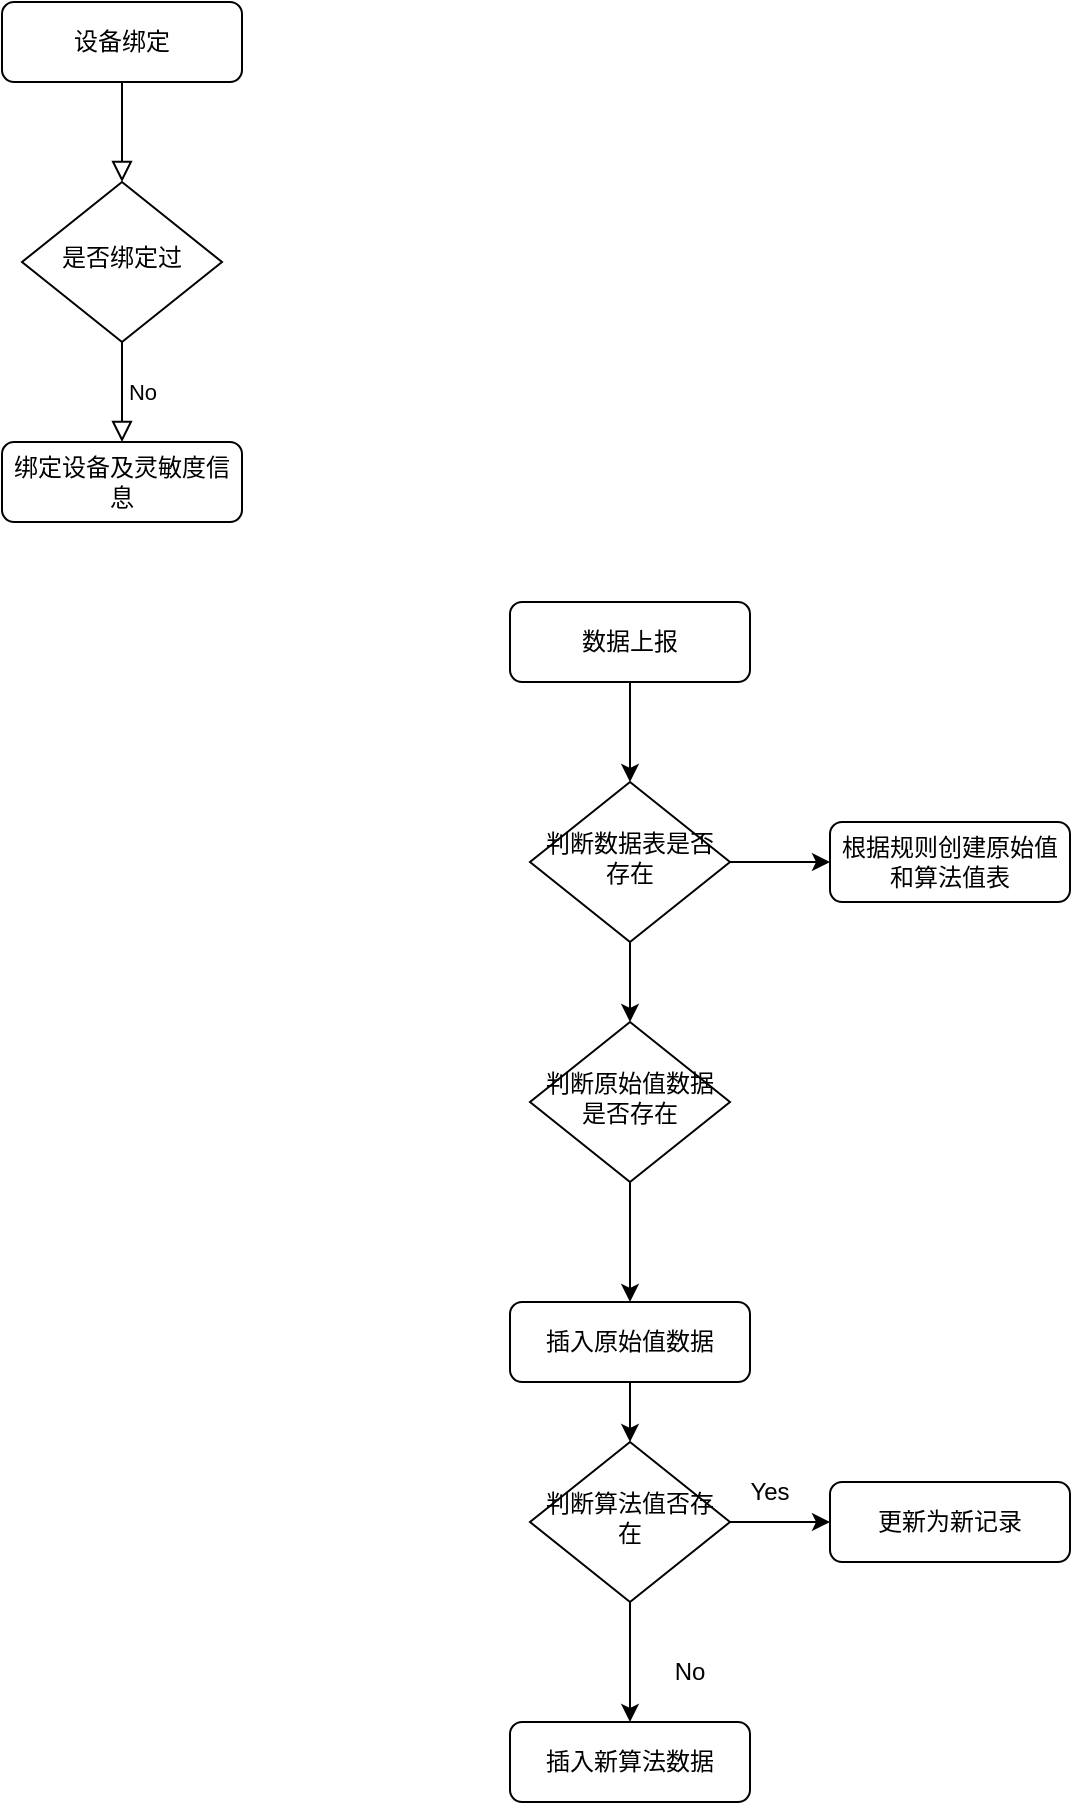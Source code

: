 <mxfile version="21.3.7" type="github">
  <diagram id="C5RBs43oDa-KdzZeNtuy" name="Page-1">
    <mxGraphModel dx="1434" dy="764" grid="1" gridSize="10" guides="1" tooltips="1" connect="1" arrows="1" fold="1" page="1" pageScale="1" pageWidth="827" pageHeight="1169" math="0" shadow="0">
      <root>
        <mxCell id="WIyWlLk6GJQsqaUBKTNV-0" />
        <mxCell id="WIyWlLk6GJQsqaUBKTNV-1" parent="WIyWlLk6GJQsqaUBKTNV-0" />
        <mxCell id="WIyWlLk6GJQsqaUBKTNV-2" value="" style="rounded=0;html=1;jettySize=auto;orthogonalLoop=1;fontSize=11;endArrow=block;endFill=0;endSize=8;strokeWidth=1;shadow=0;labelBackgroundColor=none;edgeStyle=orthogonalEdgeStyle;" parent="WIyWlLk6GJQsqaUBKTNV-1" source="WIyWlLk6GJQsqaUBKTNV-3" target="WIyWlLk6GJQsqaUBKTNV-6" edge="1">
          <mxGeometry relative="1" as="geometry" />
        </mxCell>
        <mxCell id="WIyWlLk6GJQsqaUBKTNV-3" value="设备绑定" style="rounded=1;whiteSpace=wrap;html=1;fontSize=12;glass=0;strokeWidth=1;shadow=0;" parent="WIyWlLk6GJQsqaUBKTNV-1" vertex="1">
          <mxGeometry x="160" y="30" width="120" height="40" as="geometry" />
        </mxCell>
        <mxCell id="WIyWlLk6GJQsqaUBKTNV-5" value="No" style="edgeStyle=orthogonalEdgeStyle;rounded=0;html=1;jettySize=auto;orthogonalLoop=1;fontSize=11;endArrow=block;endFill=0;endSize=8;strokeWidth=1;shadow=0;labelBackgroundColor=none;" parent="WIyWlLk6GJQsqaUBKTNV-1" source="WIyWlLk6GJQsqaUBKTNV-6" target="WIyWlLk6GJQsqaUBKTNV-7" edge="1">
          <mxGeometry y="10" relative="1" as="geometry">
            <mxPoint as="offset" />
          </mxGeometry>
        </mxCell>
        <mxCell id="WIyWlLk6GJQsqaUBKTNV-6" value="是否绑定过" style="rhombus;whiteSpace=wrap;html=1;shadow=0;fontFamily=Helvetica;fontSize=12;align=center;strokeWidth=1;spacing=6;spacingTop=-4;" parent="WIyWlLk6GJQsqaUBKTNV-1" vertex="1">
          <mxGeometry x="170" y="120" width="100" height="80" as="geometry" />
        </mxCell>
        <mxCell id="WIyWlLk6GJQsqaUBKTNV-7" value="绑定设备及灵敏度信息" style="rounded=1;whiteSpace=wrap;html=1;fontSize=12;glass=0;strokeWidth=1;shadow=0;" parent="WIyWlLk6GJQsqaUBKTNV-1" vertex="1">
          <mxGeometry x="160" y="250" width="120" height="40" as="geometry" />
        </mxCell>
        <mxCell id="b91pADQjcffzIh32jjMo-23" value="" style="edgeStyle=orthogonalEdgeStyle;rounded=0;orthogonalLoop=1;jettySize=auto;html=1;" edge="1" parent="WIyWlLk6GJQsqaUBKTNV-1" source="b91pADQjcffzIh32jjMo-1" target="b91pADQjcffzIh32jjMo-4">
          <mxGeometry relative="1" as="geometry" />
        </mxCell>
        <mxCell id="b91pADQjcffzIh32jjMo-1" value="数据上报" style="rounded=1;whiteSpace=wrap;html=1;fontSize=12;glass=0;strokeWidth=1;shadow=0;" vertex="1" parent="WIyWlLk6GJQsqaUBKTNV-1">
          <mxGeometry x="414" y="330" width="120" height="40" as="geometry" />
        </mxCell>
        <mxCell id="b91pADQjcffzIh32jjMo-22" value="" style="edgeStyle=orthogonalEdgeStyle;rounded=0;orthogonalLoop=1;jettySize=auto;html=1;" edge="1" parent="WIyWlLk6GJQsqaUBKTNV-1" source="b91pADQjcffzIh32jjMo-4" target="b91pADQjcffzIh32jjMo-8">
          <mxGeometry relative="1" as="geometry" />
        </mxCell>
        <mxCell id="b91pADQjcffzIh32jjMo-24" value="" style="edgeStyle=orthogonalEdgeStyle;rounded=0;orthogonalLoop=1;jettySize=auto;html=1;" edge="1" parent="WIyWlLk6GJQsqaUBKTNV-1" source="b91pADQjcffzIh32jjMo-4" target="b91pADQjcffzIh32jjMo-5">
          <mxGeometry relative="1" as="geometry" />
        </mxCell>
        <mxCell id="b91pADQjcffzIh32jjMo-4" value="判断数据表是否存在" style="rhombus;whiteSpace=wrap;html=1;shadow=0;fontFamily=Helvetica;fontSize=12;align=center;strokeWidth=1;spacing=6;spacingTop=-4;" vertex="1" parent="WIyWlLk6GJQsqaUBKTNV-1">
          <mxGeometry x="424" y="420" width="100" height="80" as="geometry" />
        </mxCell>
        <mxCell id="b91pADQjcffzIh32jjMo-5" value="根据规则创建原始值和算法值表" style="rounded=1;whiteSpace=wrap;html=1;fontSize=12;glass=0;strokeWidth=1;shadow=0;" vertex="1" parent="WIyWlLk6GJQsqaUBKTNV-1">
          <mxGeometry x="574" y="440" width="120" height="40" as="geometry" />
        </mxCell>
        <mxCell id="b91pADQjcffzIh32jjMo-21" value="" style="edgeStyle=orthogonalEdgeStyle;rounded=0;orthogonalLoop=1;jettySize=auto;html=1;" edge="1" parent="WIyWlLk6GJQsqaUBKTNV-1" source="b91pADQjcffzIh32jjMo-8" target="b91pADQjcffzIh32jjMo-9">
          <mxGeometry relative="1" as="geometry" />
        </mxCell>
        <mxCell id="b91pADQjcffzIh32jjMo-8" value="判断原始值数据是否存在" style="rhombus;whiteSpace=wrap;html=1;shadow=0;fontFamily=Helvetica;fontSize=12;align=center;strokeWidth=1;spacing=6;spacingTop=-4;" vertex="1" parent="WIyWlLk6GJQsqaUBKTNV-1">
          <mxGeometry x="424" y="540" width="100" height="80" as="geometry" />
        </mxCell>
        <mxCell id="b91pADQjcffzIh32jjMo-12" value="" style="edgeStyle=orthogonalEdgeStyle;rounded=0;orthogonalLoop=1;jettySize=auto;html=1;" edge="1" parent="WIyWlLk6GJQsqaUBKTNV-1" source="b91pADQjcffzIh32jjMo-9" target="b91pADQjcffzIh32jjMo-11">
          <mxGeometry relative="1" as="geometry" />
        </mxCell>
        <mxCell id="b91pADQjcffzIh32jjMo-9" value="插入原始值数据" style="rounded=1;whiteSpace=wrap;html=1;fontSize=12;glass=0;strokeWidth=1;shadow=0;" vertex="1" parent="WIyWlLk6GJQsqaUBKTNV-1">
          <mxGeometry x="414" y="680" width="120" height="40" as="geometry" />
        </mxCell>
        <mxCell id="b91pADQjcffzIh32jjMo-15" value="" style="edgeStyle=orthogonalEdgeStyle;rounded=0;orthogonalLoop=1;jettySize=auto;html=1;" edge="1" parent="WIyWlLk6GJQsqaUBKTNV-1" source="b91pADQjcffzIh32jjMo-11" target="b91pADQjcffzIh32jjMo-14">
          <mxGeometry relative="1" as="geometry" />
        </mxCell>
        <mxCell id="b91pADQjcffzIh32jjMo-16" value="" style="edgeStyle=orthogonalEdgeStyle;rounded=0;orthogonalLoop=1;jettySize=auto;html=1;" edge="1" parent="WIyWlLk6GJQsqaUBKTNV-1" source="b91pADQjcffzIh32jjMo-11" target="b91pADQjcffzIh32jjMo-13">
          <mxGeometry relative="1" as="geometry" />
        </mxCell>
        <mxCell id="b91pADQjcffzIh32jjMo-11" value="判断算法值否存在" style="rhombus;whiteSpace=wrap;html=1;shadow=0;fontFamily=Helvetica;fontSize=12;align=center;strokeWidth=1;spacing=6;spacingTop=-4;" vertex="1" parent="WIyWlLk6GJQsqaUBKTNV-1">
          <mxGeometry x="424" y="750" width="100" height="80" as="geometry" />
        </mxCell>
        <mxCell id="b91pADQjcffzIh32jjMo-13" value="插入新算法数据" style="rounded=1;whiteSpace=wrap;html=1;fontSize=12;glass=0;strokeWidth=1;shadow=0;" vertex="1" parent="WIyWlLk6GJQsqaUBKTNV-1">
          <mxGeometry x="414" y="890" width="120" height="40" as="geometry" />
        </mxCell>
        <mxCell id="b91pADQjcffzIh32jjMo-14" value="更新为新记录" style="rounded=1;whiteSpace=wrap;html=1;fontSize=12;glass=0;strokeWidth=1;shadow=0;" vertex="1" parent="WIyWlLk6GJQsqaUBKTNV-1">
          <mxGeometry x="574" y="770" width="120" height="40" as="geometry" />
        </mxCell>
        <mxCell id="b91pADQjcffzIh32jjMo-18" value="Yes" style="text;strokeColor=none;align=center;fillColor=none;html=1;verticalAlign=middle;whiteSpace=wrap;rounded=0;" vertex="1" parent="WIyWlLk6GJQsqaUBKTNV-1">
          <mxGeometry x="514" y="760" width="60" height="30" as="geometry" />
        </mxCell>
        <mxCell id="b91pADQjcffzIh32jjMo-19" value="No" style="text;strokeColor=none;align=center;fillColor=none;html=1;verticalAlign=middle;whiteSpace=wrap;rounded=0;" vertex="1" parent="WIyWlLk6GJQsqaUBKTNV-1">
          <mxGeometry x="474" y="850" width="60" height="30" as="geometry" />
        </mxCell>
      </root>
    </mxGraphModel>
  </diagram>
</mxfile>
